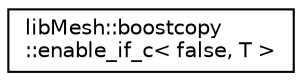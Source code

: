 digraph "类继承关系图"
{
 // INTERACTIVE_SVG=YES
  edge [fontname="Helvetica",fontsize="10",labelfontname="Helvetica",labelfontsize="10"];
  node [fontname="Helvetica",fontsize="10",shape=record];
  rankdir="LR";
  Node1 [label="libMesh::boostcopy\l::enable_if_c\< false, T \>",height=0.2,width=0.4,color="black", fillcolor="white", style="filled",URL="$structlibMesh_1_1boostcopy_1_1enable__if__c_3_01false_00_01T_01_4.html"];
}
